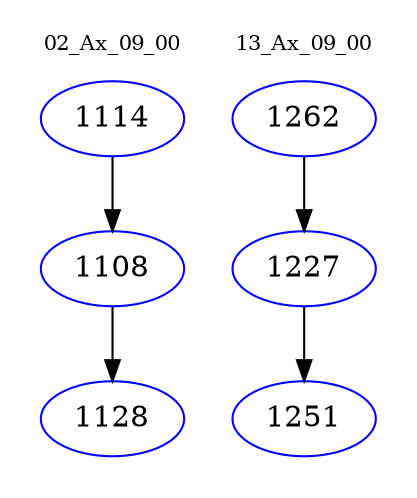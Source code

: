digraph{
subgraph cluster_0 {
color = white
label = "02_Ax_09_00";
fontsize=10;
T0_1114 [label="1114", color="blue"]
T0_1114 -> T0_1108 [color="black"]
T0_1108 [label="1108", color="blue"]
T0_1108 -> T0_1128 [color="black"]
T0_1128 [label="1128", color="blue"]
}
subgraph cluster_1 {
color = white
label = "13_Ax_09_00";
fontsize=10;
T1_1262 [label="1262", color="blue"]
T1_1262 -> T1_1227 [color="black"]
T1_1227 [label="1227", color="blue"]
T1_1227 -> T1_1251 [color="black"]
T1_1251 [label="1251", color="blue"]
}
}

